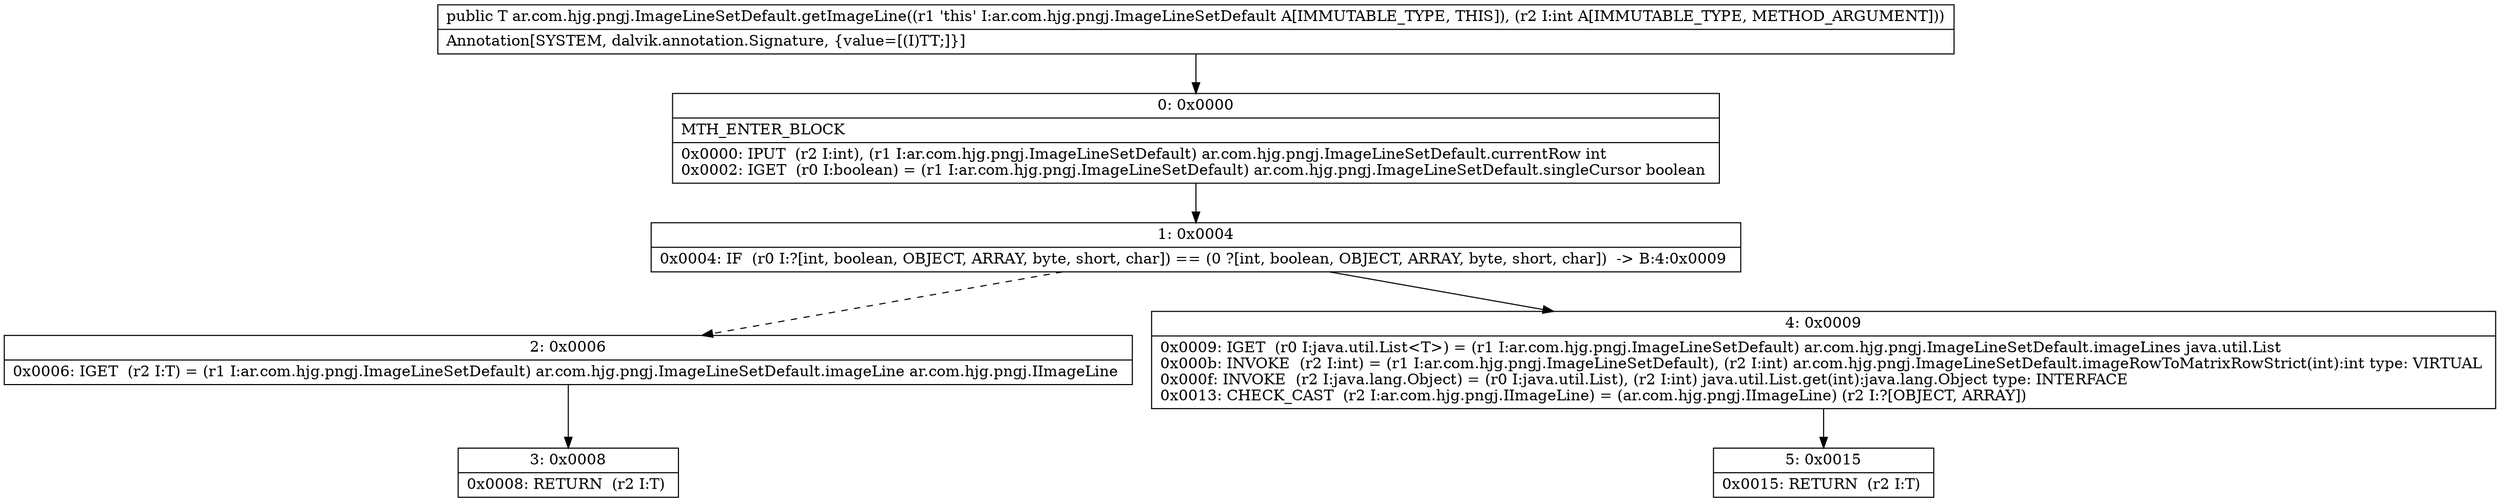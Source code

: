 digraph "CFG forar.com.hjg.pngj.ImageLineSetDefault.getImageLine(I)Lar\/com\/hjg\/pngj\/IImageLine;" {
Node_0 [shape=record,label="{0\:\ 0x0000|MTH_ENTER_BLOCK\l|0x0000: IPUT  (r2 I:int), (r1 I:ar.com.hjg.pngj.ImageLineSetDefault) ar.com.hjg.pngj.ImageLineSetDefault.currentRow int \l0x0002: IGET  (r0 I:boolean) = (r1 I:ar.com.hjg.pngj.ImageLineSetDefault) ar.com.hjg.pngj.ImageLineSetDefault.singleCursor boolean \l}"];
Node_1 [shape=record,label="{1\:\ 0x0004|0x0004: IF  (r0 I:?[int, boolean, OBJECT, ARRAY, byte, short, char]) == (0 ?[int, boolean, OBJECT, ARRAY, byte, short, char])  \-\> B:4:0x0009 \l}"];
Node_2 [shape=record,label="{2\:\ 0x0006|0x0006: IGET  (r2 I:T) = (r1 I:ar.com.hjg.pngj.ImageLineSetDefault) ar.com.hjg.pngj.ImageLineSetDefault.imageLine ar.com.hjg.pngj.IImageLine \l}"];
Node_3 [shape=record,label="{3\:\ 0x0008|0x0008: RETURN  (r2 I:T) \l}"];
Node_4 [shape=record,label="{4\:\ 0x0009|0x0009: IGET  (r0 I:java.util.List\<T\>) = (r1 I:ar.com.hjg.pngj.ImageLineSetDefault) ar.com.hjg.pngj.ImageLineSetDefault.imageLines java.util.List \l0x000b: INVOKE  (r2 I:int) = (r1 I:ar.com.hjg.pngj.ImageLineSetDefault), (r2 I:int) ar.com.hjg.pngj.ImageLineSetDefault.imageRowToMatrixRowStrict(int):int type: VIRTUAL \l0x000f: INVOKE  (r2 I:java.lang.Object) = (r0 I:java.util.List), (r2 I:int) java.util.List.get(int):java.lang.Object type: INTERFACE \l0x0013: CHECK_CAST  (r2 I:ar.com.hjg.pngj.IImageLine) = (ar.com.hjg.pngj.IImageLine) (r2 I:?[OBJECT, ARRAY]) \l}"];
Node_5 [shape=record,label="{5\:\ 0x0015|0x0015: RETURN  (r2 I:T) \l}"];
MethodNode[shape=record,label="{public T ar.com.hjg.pngj.ImageLineSetDefault.getImageLine((r1 'this' I:ar.com.hjg.pngj.ImageLineSetDefault A[IMMUTABLE_TYPE, THIS]), (r2 I:int A[IMMUTABLE_TYPE, METHOD_ARGUMENT]))  | Annotation[SYSTEM, dalvik.annotation.Signature, \{value=[(I)TT;]\}]\l}"];
MethodNode -> Node_0;
Node_0 -> Node_1;
Node_1 -> Node_2[style=dashed];
Node_1 -> Node_4;
Node_2 -> Node_3;
Node_4 -> Node_5;
}

